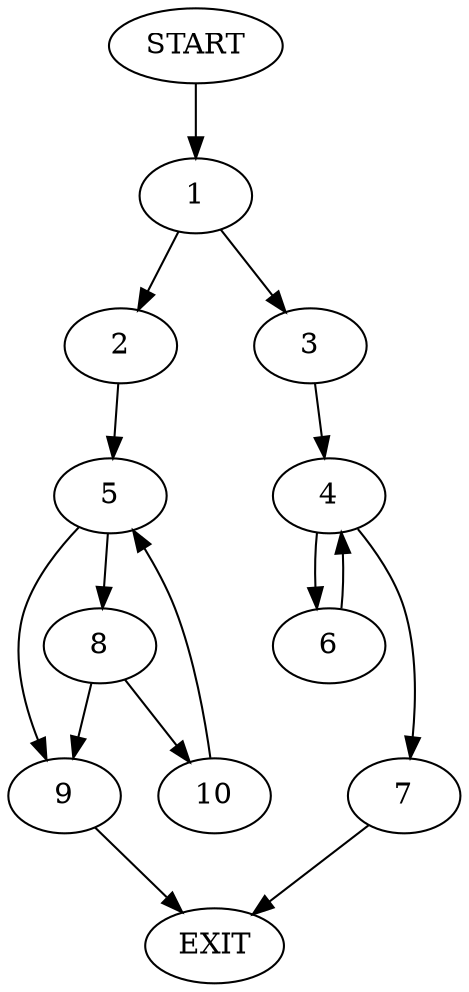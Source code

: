 digraph {
0 [label="START"]
11 [label="EXIT"]
0 -> 1
1 -> 2
1 -> 3
3 -> 4
2 -> 5
4 -> 6
4 -> 7
6 -> 4
7 -> 11
5 -> 8
5 -> 9
8 -> 10
8 -> 9
9 -> 11
10 -> 5
}
